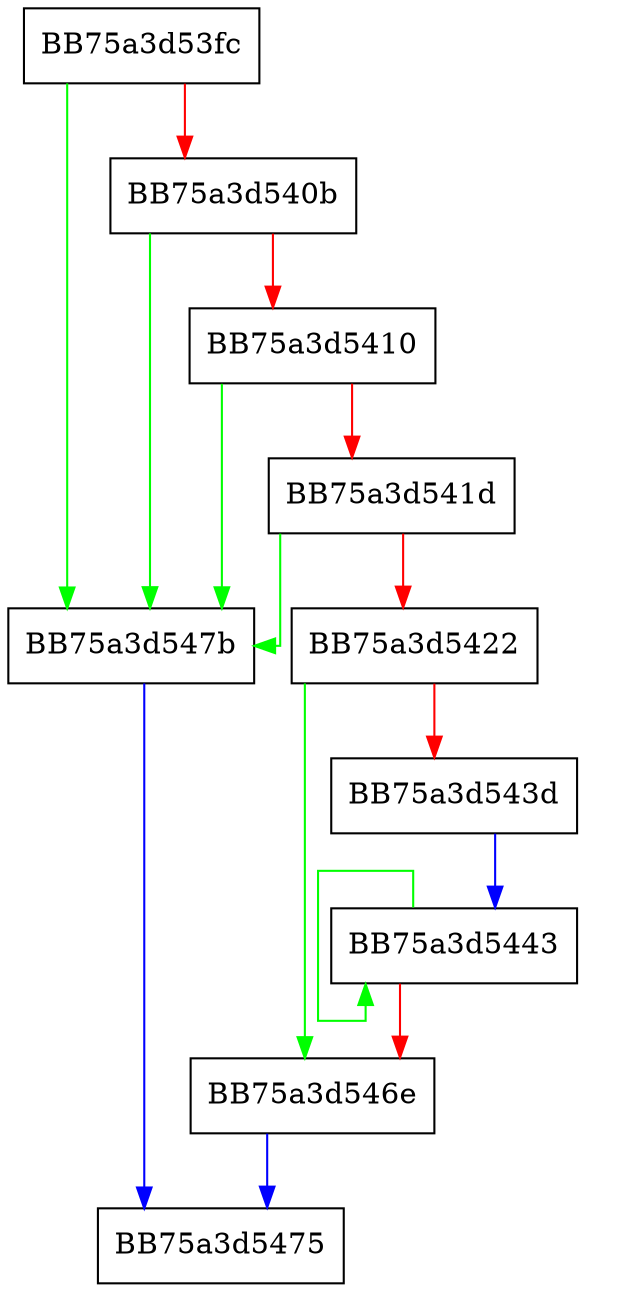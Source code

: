 digraph UtilByteToHexStringW {
  node [shape="box"];
  graph [splines=ortho];
  BB75a3d53fc -> BB75a3d547b [color="green"];
  BB75a3d53fc -> BB75a3d540b [color="red"];
  BB75a3d540b -> BB75a3d547b [color="green"];
  BB75a3d540b -> BB75a3d5410 [color="red"];
  BB75a3d5410 -> BB75a3d547b [color="green"];
  BB75a3d5410 -> BB75a3d541d [color="red"];
  BB75a3d541d -> BB75a3d547b [color="green"];
  BB75a3d541d -> BB75a3d5422 [color="red"];
  BB75a3d5422 -> BB75a3d546e [color="green"];
  BB75a3d5422 -> BB75a3d543d [color="red"];
  BB75a3d543d -> BB75a3d5443 [color="blue"];
  BB75a3d5443 -> BB75a3d5443 [color="green"];
  BB75a3d5443 -> BB75a3d546e [color="red"];
  BB75a3d546e -> BB75a3d5475 [color="blue"];
  BB75a3d547b -> BB75a3d5475 [color="blue"];
}